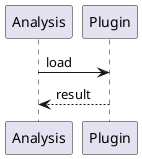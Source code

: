 @startuml
participant Analysis
participant Plugin

Analysis -> Plugin: load
Plugin --> Analysis: result
@enduml
